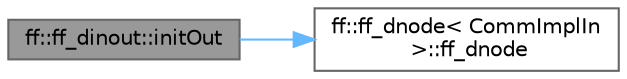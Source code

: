 digraph "ff::ff_dinout::initOut"
{
 // LATEX_PDF_SIZE
  bgcolor="transparent";
  edge [fontname=Helvetica,fontsize=10,labelfontname=Helvetica,labelfontsize=10];
  node [fontname=Helvetica,fontsize=10,shape=box,height=0.2,width=0.4];
  rankdir="LR";
  Node1 [id="Node000001",label="ff::ff_dinout::initOut",height=0.2,width=0.4,color="gray40", fillcolor="grey60", style="filled", fontcolor="black",tooltip="Initializes the output communicaiton channels"];
  Node1 -> Node2 [id="edge1_Node000001_Node000002",color="steelblue1",style="solid",tooltip=" "];
  Node2 [id="Node000002",label="ff::ff_dnode\< CommImplIn\l \>::ff_dnode",height=0.2,width=0.4,color="grey40", fillcolor="white", style="filled",URL="$classff_1_1ff__dnode.html#a55146bd573a63ebb7d61827c2926bd42",tooltip=" "];
}
